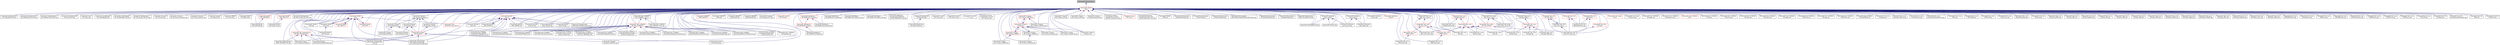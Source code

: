 digraph "libraries/AP_HAL/Scheduler.h"
{
 // INTERACTIVE_SVG=YES
  edge [fontname="Helvetica",fontsize="10",labelfontname="Helvetica",labelfontsize="10"];
  node [fontname="Helvetica",fontsize="10",shape=record];
  Node1 [label="libraries/AP_HAL/Scheduler.h",height=0.2,width=0.4,color="black", fillcolor="grey75", style="filled", fontcolor="black"];
  Node1 -> Node2 [dir="back",color="midnightblue",fontsize="10",style="solid",fontname="Helvetica"];
  Node2 [label="libraries/AP_HAL/AP\l_HAL.h",height=0.2,width=0.4,color="red", fillcolor="white", style="filled",URL="$AP__HAL_8h.html"];
  Node2 -> Node3 [dir="back",color="midnightblue",fontsize="10",style="solid",fontname="Helvetica"];
  Node3 [label="libraries/AC_AttitudeControl\l/AC_AttitudeControl.cpp",height=0.2,width=0.4,color="black", fillcolor="white", style="filled",URL="$AC__AttitudeControl_8cpp.html"];
  Node2 -> Node4 [dir="back",color="midnightblue",fontsize="10",style="solid",fontname="Helvetica"];
  Node4 [label="libraries/AC_AttitudeControl\l/AC_AttitudeControl_Heli.cpp",height=0.2,width=0.4,color="black", fillcolor="white", style="filled",URL="$AC__AttitudeControl__Heli_8cpp.html"];
  Node2 -> Node5 [dir="back",color="midnightblue",fontsize="10",style="solid",fontname="Helvetica"];
  Node5 [label="libraries/AC_AttitudeControl\l/AC_AttitudeControl_Multi.cpp",height=0.2,width=0.4,color="black", fillcolor="white", style="filled",URL="$AC__AttitudeControl__Multi_8cpp.html"];
  Node2 -> Node6 [dir="back",color="midnightblue",fontsize="10",style="solid",fontname="Helvetica"];
  Node6 [label="libraries/AC_AttitudeControl\l/AC_PosControl.cpp",height=0.2,width=0.4,color="black", fillcolor="white", style="filled",URL="$AC__PosControl_8cpp.html"];
  Node2 -> Node7 [dir="back",color="midnightblue",fontsize="10",style="solid",fontname="Helvetica"];
  Node7 [label="libraries/AC_Fence\l/AC_Fence.cpp",height=0.2,width=0.4,color="black", fillcolor="white", style="filled",URL="$AC__Fence_8cpp.html"];
  Node2 -> Node8 [dir="back",color="midnightblue",fontsize="10",style="solid",fontname="Helvetica"];
  Node8 [label="libraries/AC_InputManager\l/AC_InputManager.cpp",height=0.2,width=0.4,color="black", fillcolor="white", style="filled",URL="$AC__InputManager_8cpp.html"];
  Node2 -> Node9 [dir="back",color="midnightblue",fontsize="10",style="solid",fontname="Helvetica"];
  Node9 [label="libraries/AC_InputManager\l/AC_InputManager_Heli.cpp",height=0.2,width=0.4,color="black", fillcolor="white", style="filled",URL="$AC__InputManager__Heli_8cpp.html"];
  Node2 -> Node10 [dir="back",color="midnightblue",fontsize="10",style="solid",fontname="Helvetica"];
  Node10 [label="libraries/AC_PID/examples\l/AC_PID_test/AC_PID_test.cpp",height=0.2,width=0.4,color="black", fillcolor="white", style="filled",URL="$AC__PID__test_8cpp.html"];
  Node2 -> Node11 [dir="back",color="midnightblue",fontsize="10",style="solid",fontname="Helvetica"];
  Node11 [label="libraries/AC_PrecLand\l/AC_PrecLand.cpp",height=0.2,width=0.4,color="black", fillcolor="white", style="filled",URL="$AC__PrecLand_8cpp.html"];
  Node2 -> Node12 [dir="back",color="midnightblue",fontsize="10",style="solid",fontname="Helvetica"];
  Node12 [label="libraries/AC_PrecLand\l/AC_PrecLand_Companion.cpp",height=0.2,width=0.4,color="black", fillcolor="white", style="filled",URL="$AC__PrecLand__Companion_8cpp.html"];
  Node2 -> Node13 [dir="back",color="midnightblue",fontsize="10",style="solid",fontname="Helvetica"];
  Node13 [label="libraries/AC_PrecLand\l/AC_PrecLand_IRLock.cpp",height=0.2,width=0.4,color="black", fillcolor="white", style="filled",URL="$AC__PrecLand__IRLock_8cpp.html"];
  Node2 -> Node14 [dir="back",color="midnightblue",fontsize="10",style="solid",fontname="Helvetica"];
  Node14 [label="libraries/AC_Sprayer\l/AC_Sprayer.cpp",height=0.2,width=0.4,color="black", fillcolor="white", style="filled",URL="$AC__Sprayer_8cpp.html"];
  Node2 -> Node15 [dir="back",color="midnightblue",fontsize="10",style="solid",fontname="Helvetica"];
  Node15 [label="libraries/AC_WPNav\l/AC_Circle.cpp",height=0.2,width=0.4,color="black", fillcolor="white", style="filled",URL="$AC__Circle_8cpp.html"];
  Node2 -> Node16 [dir="back",color="midnightblue",fontsize="10",style="solid",fontname="Helvetica"];
  Node16 [label="libraries/AC_WPNav\l/AC_WPNav.cpp",height=0.2,width=0.4,color="black", fillcolor="white", style="filled",URL="$AC__WPNav_8cpp.html"];
  Node2 -> Node17 [dir="back",color="midnightblue",fontsize="10",style="solid",fontname="Helvetica"];
  Node17 [label="libraries/AP_ADC/AP\l_ADC_ADS7844.h",height=0.2,width=0.4,color="red", fillcolor="white", style="filled",URL="$AP__ADC__ADS7844_8h.html"];
  Node17 -> Node18 [dir="back",color="midnightblue",fontsize="10",style="solid",fontname="Helvetica"];
  Node18 [label="libraries/AP_ADC/AP\l_ADC_ADS7844.cpp",height=0.2,width=0.4,color="black", fillcolor="white", style="filled",URL="$AP__ADC__ADS7844_8cpp.html"];
  Node2 -> Node19 [dir="back",color="midnightblue",fontsize="10",style="solid",fontname="Helvetica"];
  Node19 [label="libraries/AP_ADC/AP\l_ADC_ADS1115.h",height=0.2,width=0.4,color="red", fillcolor="white", style="filled",URL="$AP__ADC__ADS1115_8h.html"];
  Node19 -> Node20 [dir="back",color="midnightblue",fontsize="10",style="solid",fontname="Helvetica"];
  Node20 [label="libraries/AP_ADC/AP\l_ADC_ADS1115.cpp",height=0.2,width=0.4,color="black", fillcolor="white", style="filled",URL="$AP__ADC__ADS1115_8cpp.html"];
  Node2 -> Node20 [dir="back",color="midnightblue",fontsize="10",style="solid",fontname="Helvetica"];
  Node2 -> Node18 [dir="back",color="midnightblue",fontsize="10",style="solid",fontname="Helvetica"];
  Node2 -> Node21 [dir="back",color="midnightblue",fontsize="10",style="solid",fontname="Helvetica"];
  Node21 [label="libraries/AP_ADC/examples\l/AP_ADC_test/AP_ADC_test.cpp",height=0.2,width=0.4,color="black", fillcolor="white", style="filled",URL="$AP__ADC__test_8cpp.html"];
  Node2 -> Node22 [dir="back",color="midnightblue",fontsize="10",style="solid",fontname="Helvetica"];
  Node22 [label="libraries/AP_ADC_AnalogSource\l/AP_ADC_AnalogSource.h",height=0.2,width=0.4,color="red", fillcolor="white", style="filled",URL="$AP__ADC__AnalogSource_8h.html"];
  Node22 -> Node23 [dir="back",color="midnightblue",fontsize="10",style="solid",fontname="Helvetica"];
  Node23 [label="libraries/AP_AHRS/examples\l/AHRS_Test/AHRS_Test.cpp",height=0.2,width=0.4,color="black", fillcolor="white", style="filled",URL="$AHRS__Test_8cpp.html"];
  Node22 -> Node24 [dir="back",color="midnightblue",fontsize="10",style="solid",fontname="Helvetica"];
  Node24 [label="libraries/AP_Airspeed\l/AP_Airspeed_analog.cpp",height=0.2,width=0.4,color="black", fillcolor="white", style="filled",URL="$AP__Airspeed__analog_8cpp.html"];
  Node22 -> Node25 [dir="back",color="midnightblue",fontsize="10",style="solid",fontname="Helvetica"];
  Node25 [label="libraries/AP_Airspeed\l/examples/Airspeed/Airspeed.cpp",height=0.2,width=0.4,color="black", fillcolor="white", style="filled",URL="$Airspeed_8cpp.html"];
  Node22 -> Node26 [dir="back",color="midnightblue",fontsize="10",style="solid",fontname="Helvetica"];
  Node26 [label="libraries/AP_GPS/examples\l/GPS_AUTO_test/GPS_AUTO\l_test.cpp",height=0.2,width=0.4,color="black", fillcolor="white", style="filled",URL="$GPS__AUTO__test_8cpp.html"];
  Node22 -> Node27 [dir="back",color="midnightblue",fontsize="10",style="solid",fontname="Helvetica"];
  Node27 [label="libraries/AP_GPS/examples\l/GPS_UBLOX_passthrough\l/GPS_UBLOX_passthrough.cpp",height=0.2,width=0.4,color="black", fillcolor="white", style="filled",URL="$GPS__UBLOX__passthrough_8cpp.html"];
  Node2 -> Node28 [dir="back",color="midnightblue",fontsize="10",style="solid",fontname="Helvetica"];
  Node28 [label="libraries/AP_AHRS/AP\l_AHRS_NavEKF.h",height=0.2,width=0.4,color="red", fillcolor="white", style="filled",URL="$AP__AHRS__NavEKF_8h.html"];
  Node2 -> Node29 [dir="back",color="midnightblue",fontsize="10",style="solid",fontname="Helvetica"];
  Node29 [label="libraries/AP_AHRS/AP\l_AHRS.cpp",height=0.2,width=0.4,color="black", fillcolor="white", style="filled",URL="$AP__AHRS_8cpp.html"];
  Node2 -> Node30 [dir="back",color="midnightblue",fontsize="10",style="solid",fontname="Helvetica"];
  Node30 [label="libraries/AP_AHRS/AP\l_AHRS_DCM.cpp",height=0.2,width=0.4,color="black", fillcolor="white", style="filled",URL="$AP__AHRS__DCM_8cpp.html"];
  Node2 -> Node31 [dir="back",color="midnightblue",fontsize="10",style="solid",fontname="Helvetica"];
  Node31 [label="libraries/AP_AHRS/AP\l_AHRS_NavEKF.cpp",height=0.2,width=0.4,color="black", fillcolor="white", style="filled",URL="$AP__AHRS__NavEKF_8cpp.html"];
  Node2 -> Node23 [dir="back",color="midnightblue",fontsize="10",style="solid",fontname="Helvetica"];
  Node2 -> Node32 [dir="back",color="midnightblue",fontsize="10",style="solid",fontname="Helvetica"];
  Node32 [label="libraries/AP_Airspeed\l/Airspeed_Calibration.cpp",height=0.2,width=0.4,color="black", fillcolor="white", style="filled",URL="$Airspeed__Calibration_8cpp.html"];
  Node2 -> Node33 [dir="back",color="midnightblue",fontsize="10",style="solid",fontname="Helvetica"];
  Node33 [label="libraries/AP_Airspeed\l/AP_Airspeed.h",height=0.2,width=0.4,color="red", fillcolor="white", style="filled",URL="$AP__Airspeed_8h.html"];
  Node33 -> Node32 [dir="back",color="midnightblue",fontsize="10",style="solid",fontname="Helvetica"];
  Node33 -> Node34 [dir="back",color="midnightblue",fontsize="10",style="solid",fontname="Helvetica"];
  Node34 [label="libraries/AP_Airspeed\l/AP_Airspeed.cpp",height=0.2,width=0.4,color="black", fillcolor="white", style="filled",URL="$AP__Airspeed_8cpp.html"];
  Node33 -> Node24 [dir="back",color="midnightblue",fontsize="10",style="solid",fontname="Helvetica"];
  Node33 -> Node25 [dir="back",color="midnightblue",fontsize="10",style="solid",fontname="Helvetica"];
  Node33 -> Node26 [dir="back",color="midnightblue",fontsize="10",style="solid",fontname="Helvetica"];
  Node33 -> Node27 [dir="back",color="midnightblue",fontsize="10",style="solid",fontname="Helvetica"];
  Node2 -> Node35 [dir="back",color="midnightblue",fontsize="10",style="solid",fontname="Helvetica"];
  Node35 [label="libraries/AP_Airspeed\l/AP_Airspeed_Backend.h",height=0.2,width=0.4,color="black", fillcolor="white", style="filled",URL="$AP__Airspeed__Backend_8h.html"];
  Node35 -> Node33 [dir="back",color="midnightblue",fontsize="10",style="solid",fontname="Helvetica"];
  Node35 -> Node36 [dir="back",color="midnightblue",fontsize="10",style="solid",fontname="Helvetica"];
  Node36 [label="libraries/AP_Airspeed\l/AP_Airspeed_analog.h",height=0.2,width=0.4,color="black", fillcolor="white", style="filled",URL="$AP__Airspeed__analog_8h.html"];
  Node36 -> Node33 [dir="back",color="midnightblue",fontsize="10",style="solid",fontname="Helvetica"];
  Node35 -> Node37 [dir="back",color="midnightblue",fontsize="10",style="solid",fontname="Helvetica"];
  Node37 [label="libraries/AP_Airspeed\l/AP_Airspeed_PX4.h",height=0.2,width=0.4,color="black", fillcolor="white", style="filled",URL="$AP__Airspeed__PX4_8h.html"];
  Node37 -> Node33 [dir="back",color="midnightblue",fontsize="10",style="solid",fontname="Helvetica"];
  Node37 -> Node38 [dir="back",color="midnightblue",fontsize="10",style="solid",fontname="Helvetica"];
  Node38 [label="libraries/AP_Airspeed\l/AP_Airspeed_PX4.cpp",height=0.2,width=0.4,color="black", fillcolor="white", style="filled",URL="$AP__Airspeed__PX4_8cpp.html"];
  Node35 -> Node39 [dir="back",color="midnightblue",fontsize="10",style="solid",fontname="Helvetica"];
  Node39 [label="libraries/AP_Airspeed\l/AP_Airspeed_I2C.h",height=0.2,width=0.4,color="black", fillcolor="white", style="filled",URL="$AP__Airspeed__I2C_8h.html"];
  Node39 -> Node33 [dir="back",color="midnightblue",fontsize="10",style="solid",fontname="Helvetica"];
  Node39 -> Node40 [dir="back",color="midnightblue",fontsize="10",style="solid",fontname="Helvetica"];
  Node40 [label="libraries/AP_Airspeed\l/AP_Airspeed_I2C.cpp",height=0.2,width=0.4,color="black", fillcolor="white", style="filled",URL="$AP__Airspeed__I2C_8cpp.html"];
  Node2 -> Node36 [dir="back",color="midnightblue",fontsize="10",style="solid",fontname="Helvetica"];
  Node2 -> Node37 [dir="back",color="midnightblue",fontsize="10",style="solid",fontname="Helvetica"];
  Node2 -> Node39 [dir="back",color="midnightblue",fontsize="10",style="solid",fontname="Helvetica"];
  Node2 -> Node34 [dir="back",color="midnightblue",fontsize="10",style="solid",fontname="Helvetica"];
  Node2 -> Node24 [dir="back",color="midnightblue",fontsize="10",style="solid",fontname="Helvetica"];
  Node2 -> Node40 [dir="back",color="midnightblue",fontsize="10",style="solid",fontname="Helvetica"];
  Node2 -> Node41 [dir="back",color="midnightblue",fontsize="10",style="solid",fontname="Helvetica"];
  Node41 [label="libraries/AP_Airspeed\l/AP_Airspeed_I2C_PX4.h",height=0.2,width=0.4,color="black", fillcolor="white", style="filled",URL="$AP__Airspeed__I2C__PX4_8h.html"];
  Node2 -> Node38 [dir="back",color="midnightblue",fontsize="10",style="solid",fontname="Helvetica"];
  Node2 -> Node25 [dir="back",color="midnightblue",fontsize="10",style="solid",fontname="Helvetica"];
  Node2 -> Node42 [dir="back",color="midnightblue",fontsize="10",style="solid",fontname="Helvetica"];
  Node42 [label="libraries/AP_Arming\l/AP_Arming.h",height=0.2,width=0.4,color="red", fillcolor="white", style="filled",URL="$AP__Arming_8h.html"];
  Node2 -> Node43 [dir="back",color="midnightblue",fontsize="10",style="solid",fontname="Helvetica"];
  Node43 [label="libraries/AP_Baro/AP\l_Baro.h",height=0.2,width=0.4,color="red", fillcolor="white", style="filled",URL="$AP__Baro_8h.html"];
  Node43 -> Node44 [dir="back",color="midnightblue",fontsize="10",style="solid",fontname="Helvetica"];
  Node44 [label="libraries/AP_Baro/AP\l_Baro.cpp",height=0.2,width=0.4,color="black", fillcolor="white", style="filled",URL="$AP__Baro_8cpp.html"];
  Node43 -> Node45 [dir="back",color="midnightblue",fontsize="10",style="solid",fontname="Helvetica"];
  Node45 [label="libraries/AP_Baro/AP\l_Baro_MS5611.h",height=0.2,width=0.4,color="black", fillcolor="white", style="filled",URL="$AP__Baro__MS5611_8h.html"];
  Node45 -> Node43 [dir="back",color="midnightblue",fontsize="10",style="solid",fontname="Helvetica"];
  Node43 -> Node46 [dir="back",color="midnightblue",fontsize="10",style="solid",fontname="Helvetica"];
  Node46 [label="libraries/AP_Baro/AP\l_Baro_BMP085.cpp",height=0.2,width=0.4,color="black", fillcolor="white", style="filled",URL="$AP__Baro__BMP085_8cpp.html"];
  Node43 -> Node47 [dir="back",color="midnightblue",fontsize="10",style="solid",fontname="Helvetica"];
  Node47 [label="libraries/AP_Baro/AP\l_Baro_HIL.cpp",height=0.2,width=0.4,color="black", fillcolor="white", style="filled",URL="$AP__Baro__HIL_8cpp.html"];
  Node43 -> Node48 [dir="back",color="midnightblue",fontsize="10",style="solid",fontname="Helvetica"];
  Node48 [label="libraries/AP_Baro/AP\l_Baro_MS5611.cpp",height=0.2,width=0.4,color="black", fillcolor="white", style="filled",URL="$AP__Baro__MS5611_8cpp.html"];
  Node43 -> Node49 [dir="back",color="midnightblue",fontsize="10",style="solid",fontname="Helvetica"];
  Node49 [label="libraries/AP_Baro/AP\l_Baro_PX4.cpp",height=0.2,width=0.4,color="black", fillcolor="white", style="filled",URL="$AP__Baro__PX4_8cpp.html"];
  Node43 -> Node50 [dir="back",color="midnightblue",fontsize="10",style="solid",fontname="Helvetica"];
  Node50 [label="libraries/AP_Baro/examples\l/BARO_generic/BARO_generic.cpp",height=0.2,width=0.4,color="black", fillcolor="white", style="filled",URL="$BARO__generic_8cpp.html"];
  Node43 -> Node51 [dir="back",color="midnightblue",fontsize="10",style="solid",fontname="Helvetica"];
  Node51 [label="libraries/AP_Frsky\l_Telem/AP_Frsky_Telem.h",height=0.2,width=0.4,color="red", fillcolor="white", style="filled",URL="$AP__Frsky__Telem_8h.html"];
  Node43 -> Node26 [dir="back",color="midnightblue",fontsize="10",style="solid",fontname="Helvetica"];
  Node43 -> Node27 [dir="back",color="midnightblue",fontsize="10",style="solid",fontname="Helvetica"];
  Node43 -> Node52 [dir="back",color="midnightblue",fontsize="10",style="solid",fontname="Helvetica"];
  Node52 [label="libraries/AP_HAL_FLYMAPLE\l/examples/AP_Baro_BMP085\l_test/AP_Baro_BMP085_test.cpp",height=0.2,width=0.4,color="black", fillcolor="white", style="filled",URL="$AP__Baro__BMP085__test_8cpp.html"];
  Node2 -> Node45 [dir="back",color="midnightblue",fontsize="10",style="solid",fontname="Helvetica"];
  Node2 -> Node44 [dir="back",color="midnightblue",fontsize="10",style="solid",fontname="Helvetica"];
  Node2 -> Node46 [dir="back",color="midnightblue",fontsize="10",style="solid",fontname="Helvetica"];
  Node2 -> Node47 [dir="back",color="midnightblue",fontsize="10",style="solid",fontname="Helvetica"];
  Node2 -> Node48 [dir="back",color="midnightblue",fontsize="10",style="solid",fontname="Helvetica"];
  Node2 -> Node49 [dir="back",color="midnightblue",fontsize="10",style="solid",fontname="Helvetica"];
  Node2 -> Node50 [dir="back",color="midnightblue",fontsize="10",style="solid",fontname="Helvetica"];
  Node2 -> Node53 [dir="back",color="midnightblue",fontsize="10",style="solid",fontname="Helvetica"];
  Node53 [label="libraries/AP_BattMonitor\l/AP_BattMonitor_Backend.h",height=0.2,width=0.4,color="red", fillcolor="white", style="filled",URL="$AP__BattMonitor__Backend_8h.html"];
  Node53 -> Node54 [dir="back",color="midnightblue",fontsize="10",style="solid",fontname="Helvetica"];
  Node54 [label="libraries/AP_BattMonitor\l/AP_BattMonitor_Bebop.h",height=0.2,width=0.4,color="red", fillcolor="white", style="filled",URL="$AP__BattMonitor__Bebop_8h.html"];
  Node54 -> Node55 [dir="back",color="midnightblue",fontsize="10",style="solid",fontname="Helvetica"];
  Node55 [label="libraries/AP_BattMonitor\l/AP_BattMonitor_Bebop.cpp",height=0.2,width=0.4,color="black", fillcolor="white", style="filled",URL="$AP__BattMonitor__Bebop_8cpp.html"];
  Node53 -> Node56 [dir="back",color="midnightblue",fontsize="10",style="solid",fontname="Helvetica"];
  Node56 [label="libraries/AP_BattMonitor\l/AP_BattMonitor_Backend.cpp",height=0.2,width=0.4,color="black", fillcolor="white", style="filled",URL="$AP__BattMonitor__Backend_8cpp.html"];
  Node2 -> Node54 [dir="back",color="midnightblue",fontsize="10",style="solid",fontname="Helvetica"];
  Node2 -> Node57 [dir="back",color="midnightblue",fontsize="10",style="solid",fontname="Helvetica"];
  Node57 [label="libraries/AP_BattMonitor\l/AP_BattMonitor_Analog.cpp",height=0.2,width=0.4,color="black", fillcolor="white", style="filled",URL="$AP__BattMonitor__Analog_8cpp.html"];
  Node2 -> Node56 [dir="back",color="midnightblue",fontsize="10",style="solid",fontname="Helvetica"];
  Node2 -> Node55 [dir="back",color="midnightblue",fontsize="10",style="solid",fontname="Helvetica"];
  Node2 -> Node58 [dir="back",color="midnightblue",fontsize="10",style="solid",fontname="Helvetica"];
  Node58 [label="libraries/AP_BattMonitor\l/AP_BattMonitor_SMBus_I2C.cpp",height=0.2,width=0.4,color="black", fillcolor="white", style="filled",URL="$AP__BattMonitor__SMBus__I2C_8cpp.html"];
  Node2 -> Node59 [dir="back",color="midnightblue",fontsize="10",style="solid",fontname="Helvetica"];
  Node59 [label="libraries/AP_BattMonitor\l/AP_BattMonitor_SMBus_PX4.cpp",height=0.2,width=0.4,color="black", fillcolor="white", style="filled",URL="$AP__BattMonitor__SMBus__PX4_8cpp.html"];
  Node2 -> Node60 [dir="back",color="midnightblue",fontsize="10",style="solid",fontname="Helvetica"];
  Node60 [label="libraries/AP_BattMonitor\l/examples/AP_BattMonitor\l_test/AP_BattMonitor_test.cpp",height=0.2,width=0.4,color="black", fillcolor="white", style="filled",URL="$AP__BattMonitor__test_8cpp.html"];
  Node2 -> Node61 [dir="back",color="midnightblue",fontsize="10",style="solid",fontname="Helvetica"];
  Node61 [label="libraries/AP_BoardConfig\l/AP_BoardConfig.cpp",height=0.2,width=0.4,color="black", fillcolor="white", style="filled",URL="$AP__BoardConfig_8cpp.html"];
  Node2 -> Node62 [dir="back",color="midnightblue",fontsize="10",style="solid",fontname="Helvetica"];
  Node62 [label="libraries/AP_BoardConfig\l/AP_BoardConfig.h",height=0.2,width=0.4,color="black", fillcolor="white", style="filled",URL="$AP__BoardConfig_8h.html"];
  Node62 -> Node61 [dir="back",color="midnightblue",fontsize="10",style="solid",fontname="Helvetica"];
  Node2 -> Node63 [dir="back",color="midnightblue",fontsize="10",style="solid",fontname="Helvetica"];
  Node63 [label="libraries/AP_Camera\l/AP_Camera.cpp",height=0.2,width=0.4,color="black", fillcolor="white", style="filled",URL="$AP__Camera_8cpp.html"];
  Node2 -> Node64 [dir="back",color="midnightblue",fontsize="10",style="solid",fontname="Helvetica"];
  Node64 [label="libraries/AP_Common\l/AP_Common.cpp",height=0.2,width=0.4,color="black", fillcolor="white", style="filled",URL="$AP__Common_8cpp.html"];
  Node2 -> Node65 [dir="back",color="midnightblue",fontsize="10",style="solid",fontname="Helvetica"];
  Node65 [label="libraries/AP_Common\l/c++.cpp",height=0.2,width=0.4,color="black", fillcolor="white", style="filled",URL="$c_09_09_8cpp.html"];
  Node2 -> Node66 [dir="back",color="midnightblue",fontsize="10",style="solid",fontname="Helvetica"];
  Node66 [label="libraries/AP_Common\l/examples/AP_Common\l/AP_Common.cpp",height=0.2,width=0.4,color="black", fillcolor="white", style="filled",URL="$examples_2AP__Common_2AP__Common_8cpp.html"];
  Node2 -> Node67 [dir="back",color="midnightblue",fontsize="10",style="solid",fontname="Helvetica"];
  Node67 [label="libraries/AP_Compass\l/AP_Compass_HMC5843.h",height=0.2,width=0.4,color="red", fillcolor="white", style="filled",URL="$AP__Compass__HMC5843_8h.html"];
  Node67 -> Node68 [dir="back",color="midnightblue",fontsize="10",style="solid",fontname="Helvetica"];
  Node68 [label="libraries/AP_Compass\l/Compass.h",height=0.2,width=0.4,color="red", fillcolor="white", style="filled",URL="$Compass_8h.html"];
  Node68 -> Node67 [dir="back",color="midnightblue",fontsize="10",style="solid",fontname="Helvetica"];
  Node68 -> Node69 [dir="back",color="midnightblue",fontsize="10",style="solid",fontname="Helvetica"];
  Node69 [label="libraries/AP_Compass\l/AP_Compass_AK8963.h",height=0.2,width=0.4,color="red", fillcolor="white", style="filled",URL="$AP__Compass__AK8963_8h.html"];
  Node69 -> Node68 [dir="back",color="midnightblue",fontsize="10",style="solid",fontname="Helvetica"];
  Node69 -> Node70 [dir="back",color="midnightblue",fontsize="10",style="solid",fontname="Helvetica"];
  Node70 [label="libraries/AP_Compass\l/AP_Compass_AK8963.cpp",height=0.2,width=0.4,color="black", fillcolor="white", style="filled",URL="$AP__Compass__AK8963_8cpp.html"];
  Node68 -> Node71 [dir="back",color="midnightblue",fontsize="10",style="solid",fontname="Helvetica"];
  Node71 [label="libraries/AP_Compass\l/AP_Compass_LSM303D.h",height=0.2,width=0.4,color="black", fillcolor="white", style="filled",URL="$AP__Compass__LSM303D_8h.html"];
  Node71 -> Node68 [dir="back",color="midnightblue",fontsize="10",style="solid",fontname="Helvetica"];
  Node71 -> Node72 [dir="back",color="midnightblue",fontsize="10",style="solid",fontname="Helvetica"];
  Node72 [label="libraries/AP_Compass\l/AP_Compass_LSM303D.cpp",height=0.2,width=0.4,color="black", fillcolor="white", style="filled",URL="$AP__Compass__LSM303D_8cpp.html"];
  Node68 -> Node73 [dir="back",color="midnightblue",fontsize="10",style="solid",fontname="Helvetica"];
  Node73 [label="libraries/AP_Compass\l/AP_Compass_Backend.cpp",height=0.2,width=0.4,color="black", fillcolor="white", style="filled",URL="$AP__Compass__Backend_8cpp.html"];
  Node68 -> Node74 [dir="back",color="midnightblue",fontsize="10",style="solid",fontname="Helvetica"];
  Node74 [label="libraries/AP_Compass\l/AP_Compass_Calibration.cpp",height=0.2,width=0.4,color="black", fillcolor="white", style="filled",URL="$AP__Compass__Calibration_8cpp.html"];
  Node68 -> Node75 [dir="back",color="midnightblue",fontsize="10",style="solid",fontname="Helvetica"];
  Node75 [label="libraries/AP_Compass\l/Compass.cpp",height=0.2,width=0.4,color="black", fillcolor="white", style="filled",URL="$Compass_8cpp.html"];
  Node67 -> Node76 [dir="back",color="midnightblue",fontsize="10",style="solid",fontname="Helvetica"];
  Node76 [label="libraries/AP_Compass\l/AP_Compass_HMC5843.cpp",height=0.2,width=0.4,color="black", fillcolor="white", style="filled",URL="$AP__Compass__HMC5843_8cpp.html"];
  Node2 -> Node68 [dir="back",color="midnightblue",fontsize="10",style="solid",fontname="Helvetica"];
  Node2 -> Node69 [dir="back",color="midnightblue",fontsize="10",style="solid",fontname="Helvetica"];
  Node2 -> Node71 [dir="back",color="midnightblue",fontsize="10",style="solid",fontname="Helvetica"];
  Node2 -> Node70 [dir="back",color="midnightblue",fontsize="10",style="solid",fontname="Helvetica"];
  Node2 -> Node73 [dir="back",color="midnightblue",fontsize="10",style="solid",fontname="Helvetica"];
  Node2 -> Node74 [dir="back",color="midnightblue",fontsize="10",style="solid",fontname="Helvetica"];
  Node2 -> Node77 [dir="back",color="midnightblue",fontsize="10",style="solid",fontname="Helvetica"];
  Node77 [label="libraries/AP_Compass\l/AP_Compass_HIL.cpp",height=0.2,width=0.4,color="black", fillcolor="white", style="filled",URL="$AP__Compass__HIL_8cpp.html"];
  Node2 -> Node76 [dir="back",color="midnightblue",fontsize="10",style="solid",fontname="Helvetica"];
  Node2 -> Node72 [dir="back",color="midnightblue",fontsize="10",style="solid",fontname="Helvetica"];
  Node2 -> Node78 [dir="back",color="midnightblue",fontsize="10",style="solid",fontname="Helvetica"];
  Node78 [label="libraries/AP_Compass\l/AP_Compass_PX4.cpp",height=0.2,width=0.4,color="black", fillcolor="white", style="filled",URL="$AP__Compass__PX4_8cpp.html"];
  Node2 -> Node75 [dir="back",color="midnightblue",fontsize="10",style="solid",fontname="Helvetica"];
  Node2 -> Node79 [dir="back",color="midnightblue",fontsize="10",style="solid",fontname="Helvetica"];
  Node79 [label="libraries/AP_Compass\l/CompassCalibrator.cpp",height=0.2,width=0.4,color="black", fillcolor="white", style="filled",URL="$CompassCalibrator_8cpp.html"];
  Node2 -> Node80 [dir="back",color="midnightblue",fontsize="10",style="solid",fontname="Helvetica"];
  Node80 [label="libraries/AP_Compass\l/examples/AP_Compass\l_test/AP_Compass_test.cpp",height=0.2,width=0.4,color="black", fillcolor="white", style="filled",URL="$AP__Compass__test_8cpp.html"];
  Node2 -> Node81 [dir="back",color="midnightblue",fontsize="10",style="solid",fontname="Helvetica"];
  Node81 [label="libraries/AP_Curve\l/AP_Curve.h",height=0.2,width=0.4,color="red", fillcolor="white", style="filled",URL="$AP__Curve_8h.html",tooltip="used to transforms a pwm value to account for the non-linear pwm->thrust values of normal ESC+motors ..."];
  Node2 -> Node82 [dir="back",color="midnightblue",fontsize="10",style="solid",fontname="Helvetica"];
  Node82 [label="libraries/AP_Declination\l/examples/AP_Declination\l_test/AP_Declination_test.cpp",height=0.2,width=0.4,color="black", fillcolor="white", style="filled",URL="$AP__Declination__test_8cpp.html"];
  Node2 -> Node83 [dir="back",color="midnightblue",fontsize="10",style="solid",fontname="Helvetica"];
  Node83 [label="libraries/AP_EPM/AP\l_EPM.cpp",height=0.2,width=0.4,color="black", fillcolor="white", style="filled",URL="$AP__EPM_8cpp.html"];
  Node2 -> Node51 [dir="back",color="midnightblue",fontsize="10",style="solid",fontname="Helvetica"];
  Node2 -> Node84 [dir="back",color="midnightblue",fontsize="10",style="solid",fontname="Helvetica"];
  Node84 [label="libraries/AP_GPS/AP\l_GPS.cpp",height=0.2,width=0.4,color="black", fillcolor="white", style="filled",URL="$AP__GPS_8cpp.html"];
  Node2 -> Node85 [dir="back",color="midnightblue",fontsize="10",style="solid",fontname="Helvetica"];
  Node85 [label="libraries/AP_GPS/AP\l_GPS.h",height=0.2,width=0.4,color="red", fillcolor="white", style="filled",URL="$AP__GPS_8h.html"];
  Node85 -> Node51 [dir="back",color="midnightblue",fontsize="10",style="solid",fontname="Helvetica"];
  Node85 -> Node84 [dir="back",color="midnightblue",fontsize="10",style="solid",fontname="Helvetica"];
  Node85 -> Node86 [dir="back",color="midnightblue",fontsize="10",style="solid",fontname="Helvetica"];
  Node86 [label="libraries/AP_GPS/AP\l_GPS_UBLOX.h",height=0.2,width=0.4,color="red", fillcolor="white", style="filled",URL="$AP__GPS__UBLOX_8h.html"];
  Node86 -> Node85 [dir="back",color="midnightblue",fontsize="10",style="solid",fontname="Helvetica"];
  Node85 -> Node87 [dir="back",color="midnightblue",fontsize="10",style="solid",fontname="Helvetica"];
  Node87 [label="libraries/AP_GPS/AP\l_GPS_SIRF.h",height=0.2,width=0.4,color="red", fillcolor="white", style="filled",URL="$AP__GPS__SIRF_8h.html"];
  Node87 -> Node85 [dir="back",color="midnightblue",fontsize="10",style="solid",fontname="Helvetica"];
  Node85 -> Node88 [dir="back",color="midnightblue",fontsize="10",style="solid",fontname="Helvetica"];
  Node88 [label="libraries/AP_GPS/AP\l_GPS_PX4.h",height=0.2,width=0.4,color="black", fillcolor="white", style="filled",URL="$AP__GPS__PX4_8h.html"];
  Node88 -> Node85 [dir="back",color="midnightblue",fontsize="10",style="solid",fontname="Helvetica"];
  Node88 -> Node89 [dir="back",color="midnightblue",fontsize="10",style="solid",fontname="Helvetica"];
  Node89 [label="libraries/AP_GPS/AP\l_GPS_PX4.cpp",height=0.2,width=0.4,color="black", fillcolor="white", style="filled",URL="$AP__GPS__PX4_8cpp.html"];
  Node85 -> Node26 [dir="back",color="midnightblue",fontsize="10",style="solid",fontname="Helvetica"];
  Node85 -> Node27 [dir="back",color="midnightblue",fontsize="10",style="solid",fontname="Helvetica"];
  Node2 -> Node86 [dir="back",color="midnightblue",fontsize="10",style="solid",fontname="Helvetica"];
  Node2 -> Node87 [dir="back",color="midnightblue",fontsize="10",style="solid",fontname="Helvetica"];
  Node2 -> Node88 [dir="back",color="midnightblue",fontsize="10",style="solid",fontname="Helvetica"];
  Node2 -> Node89 [dir="back",color="midnightblue",fontsize="10",style="solid",fontname="Helvetica"];
  Node2 -> Node26 [dir="back",color="midnightblue",fontsize="10",style="solid",fontname="Helvetica"];
  Node2 -> Node27 [dir="back",color="midnightblue",fontsize="10",style="solid",fontname="Helvetica"];
  Node2 -> Node90 [dir="back",color="midnightblue",fontsize="10",style="solid",fontname="Helvetica"];
  Node90 [label="libraries/AP_HAL/examples\l/AnalogIn/AnalogIn.cpp",height=0.2,width=0.4,color="black", fillcolor="white", style="filled",URL="$examples_2AnalogIn_2AnalogIn_8cpp.html"];
  Node2 -> Node91 [dir="back",color="midnightblue",fontsize="10",style="solid",fontname="Helvetica"];
  Node91 [label="libraries/AP_HAL/examples\l/Printf/Printf.cpp",height=0.2,width=0.4,color="black", fillcolor="white", style="filled",URL="$Printf_8cpp.html"];
  Node2 -> Node92 [dir="back",color="midnightblue",fontsize="10",style="solid",fontname="Helvetica"];
  Node92 [label="libraries/AP_HAL/examples\l/RCInput/RCInput.cpp",height=0.2,width=0.4,color="black", fillcolor="white", style="filled",URL="$examples_2RCInput_2RCInput_8cpp.html"];
  Node2 -> Node93 [dir="back",color="midnightblue",fontsize="10",style="solid",fontname="Helvetica"];
  Node93 [label="libraries/AP_HAL/examples\l/RCInputToRCOutput/RCInputToRCOutput.cpp",height=0.2,width=0.4,color="black", fillcolor="white", style="filled",URL="$RCInputToRCOutput_8cpp.html"];
  Node2 -> Node94 [dir="back",color="midnightblue",fontsize="10",style="solid",fontname="Helvetica"];
  Node94 [label="libraries/AP_HAL/examples\l/RCOutput/RCOutput.cpp",height=0.2,width=0.4,color="black", fillcolor="white", style="filled",URL="$examples_2RCOutput_2RCOutput_8cpp.html"];
  Node2 -> Node95 [dir="back",color="midnightblue",fontsize="10",style="solid",fontname="Helvetica"];
  Node95 [label="libraries/AP_HAL/examples\l/Storage/Storage.cpp",height=0.2,width=0.4,color="black", fillcolor="white", style="filled",URL="$examples_2Storage_2Storage_8cpp.html"];
  Node2 -> Node96 [dir="back",color="midnightblue",fontsize="10",style="solid",fontname="Helvetica"];
  Node96 [label="libraries/AP_HAL/examples\l/UART_test/UART_test.cpp",height=0.2,width=0.4,color="black", fillcolor="white", style="filled",URL="$UART__test_8cpp.html"];
  Node2 -> Node97 [dir="back",color="midnightblue",fontsize="10",style="solid",fontname="Helvetica"];
  Node97 [label="libraries/AP_HAL/UARTDriver.cpp",height=0.2,width=0.4,color="black", fillcolor="white", style="filled",URL="$UARTDriver_8cpp.html"];
  Node2 -> Node98 [dir="back",color="midnightblue",fontsize="10",style="solid",fontname="Helvetica"];
  Node98 [label="libraries/AP_HAL/utility\l/print_vprintf.h",height=0.2,width=0.4,color="black", fillcolor="white", style="filled",URL="$print__vprintf_8h.html"];
  Node98 -> Node97 [dir="back",color="midnightblue",fontsize="10",style="solid",fontname="Helvetica"];
  Node98 -> Node99 [dir="back",color="midnightblue",fontsize="10",style="solid",fontname="Helvetica"];
  Node99 [label="libraries/AP_HAL/Util.cpp",height=0.2,width=0.4,color="black", fillcolor="white", style="filled",URL="$Util_8cpp.html"];
  Node98 -> Node100 [dir="back",color="midnightblue",fontsize="10",style="solid",fontname="Helvetica"];
  Node100 [label="libraries/AP_HAL/utility\l/print_vprintf.cpp",height=0.2,width=0.4,color="black", fillcolor="white", style="filled",URL="$print__vprintf_8cpp.html"];
  Node2 -> Node99 [dir="back",color="midnightblue",fontsize="10",style="solid",fontname="Helvetica"];
  Node2 -> Node101 [dir="back",color="midnightblue",fontsize="10",style="solid",fontname="Helvetica"];
  Node101 [label="libraries/AP_HAL/utility\l/ftoa_engine.h",height=0.2,width=0.4,color="black", fillcolor="white", style="filled",URL="$ftoa__engine_8h.html"];
  Node101 -> Node102 [dir="back",color="midnightblue",fontsize="10",style="solid",fontname="Helvetica"];
  Node102 [label="libraries/AP_HAL/utility\l/ftoa_engine.cpp",height=0.2,width=0.4,color="black", fillcolor="white", style="filled",URL="$ftoa__engine_8cpp.html"];
  Node101 -> Node100 [dir="back",color="midnightblue",fontsize="10",style="solid",fontname="Helvetica"];
  Node2 -> Node102 [dir="back",color="midnightblue",fontsize="10",style="solid",fontname="Helvetica"];
  Node2 -> Node100 [dir="back",color="midnightblue",fontsize="10",style="solid",fontname="Helvetica"];
  Node2 -> Node103 [dir="back",color="midnightblue",fontsize="10",style="solid",fontname="Helvetica"];
  Node103 [label="libraries/AP_HAL/utility\l/Socket.cpp",height=0.2,width=0.4,color="black", fillcolor="white", style="filled",URL="$Socket_8cpp.html"];
  Node2 -> Node104 [dir="back",color="midnightblue",fontsize="10",style="solid",fontname="Helvetica"];
  Node104 [label="libraries/AP_HAL/utility\l/Socket.h",height=0.2,width=0.4,color="red", fillcolor="white", style="filled",URL="$Socket_8h.html"];
  Node2 -> Node105 [dir="back",color="midnightblue",fontsize="10",style="solid",fontname="Helvetica"];
  Node105 [label="libraries/AP_HAL_Empty\l/AP_HAL_Empty.h",height=0.2,width=0.4,color="red", fillcolor="white", style="filled",URL="$AP__HAL__Empty_8h.html"];
  Node105 -> Node106 [dir="back",color="midnightblue",fontsize="10",style="solid",fontname="Helvetica"];
  Node106 [label="libraries/AP_HAL_Linux\l/HAL_Linux_Class.cpp",height=0.2,width=0.4,color="black", fillcolor="white", style="filled",URL="$HAL__Linux__Class_8cpp.html"];
  Node105 -> Node107 [dir="back",color="midnightblue",fontsize="10",style="solid",fontname="Helvetica"];
  Node107 [label="libraries/AP_HAL_PX4\l/HAL_PX4_Class.cpp",height=0.2,width=0.4,color="black", fillcolor="white", style="filled",URL="$HAL__PX4__Class_8cpp.html"];
  Node2 -> Node108 [dir="back",color="midnightblue",fontsize="10",style="solid",fontname="Helvetica"];
  Node108 [label="libraries/AP_HAL_Empty\l/HAL_Empty_Class.h",height=0.2,width=0.4,color="black", fillcolor="white", style="filled",URL="$HAL__Empty__Class_8h.html"];
  Node108 -> Node105 [dir="back",color="midnightblue",fontsize="10",style="solid",fontname="Helvetica"];
  Node108 -> Node109 [dir="back",color="midnightblue",fontsize="10",style="solid",fontname="Helvetica"];
  Node109 [label="libraries/AP_HAL_Empty\l/HAL_Empty_Class.cpp",height=0.2,width=0.4,color="black", fillcolor="white", style="filled",URL="$HAL__Empty__Class_8cpp.html"];
  Node2 -> Node110 [dir="back",color="midnightblue",fontsize="10",style="solid",fontname="Helvetica"];
  Node110 [label="libraries/AP_HAL_Empty\l/Util.h",height=0.2,width=0.4,color="red", fillcolor="white", style="filled",URL="$Empty_2Util_8h.html"];
  Node2 -> Node109 [dir="back",color="midnightblue",fontsize="10",style="solid",fontname="Helvetica"];
  Node2 -> Node111 [dir="back",color="midnightblue",fontsize="10",style="solid",fontname="Helvetica"];
  Node111 [label="libraries/AP_HAL_Empty\l/I2CDriver.cpp",height=0.2,width=0.4,color="black", fillcolor="white", style="filled",URL="$AP__HAL__Empty_2I2CDriver_8cpp.html"];
  Node2 -> Node112 [dir="back",color="midnightblue",fontsize="10",style="solid",fontname="Helvetica"];
  Node112 [label="libraries/AP_HAL_FLYMAPLE\l/AnalogIn.cpp",height=0.2,width=0.4,color="black", fillcolor="white", style="filled",URL="$FLYMAPLE_2AnalogIn_8cpp.html"];
  Node2 -> Node113 [dir="back",color="midnightblue",fontsize="10",style="solid",fontname="Helvetica"];
  Node113 [label="libraries/AP_HAL_FLYMAPLE\l/AP_HAL_FLYMAPLE.h",height=0.2,width=0.4,color="red", fillcolor="white", style="filled",URL="$AP__HAL__FLYMAPLE_8h.html"];
  Node113 -> Node114 [dir="back",color="midnightblue",fontsize="10",style="solid",fontname="Helvetica"];
  Node114 [label="libraries/AP_HAL_FLYMAPLE\l/examples/AnalogIn/AnalogIn.cpp",height=0.2,width=0.4,color="black", fillcolor="white", style="filled",URL="$FLYMAPLE_2examples_2AnalogIn_2AnalogIn_8cpp.html"];
  Node113 -> Node52 [dir="back",color="midnightblue",fontsize="10",style="solid",fontname="Helvetica"];
  Node113 -> Node115 [dir="back",color="midnightblue",fontsize="10",style="solid",fontname="Helvetica"];
  Node115 [label="libraries/AP_HAL_FLYMAPLE\l/examples/Blink/Blink.cpp",height=0.2,width=0.4,color="black", fillcolor="white", style="filled",URL="$Blink_8cpp.html"];
  Node113 -> Node116 [dir="back",color="midnightblue",fontsize="10",style="solid",fontname="Helvetica"];
  Node116 [label="libraries/AP_HAL_FLYMAPLE\l/examples/Console/Console.cpp",height=0.2,width=0.4,color="black", fillcolor="white", style="filled",URL="$AP__HAL__FLYMAPLE_2examples_2Console_2Console_8cpp.html"];
  Node113 -> Node117 [dir="back",color="midnightblue",fontsize="10",style="solid",fontname="Helvetica"];
  Node117 [label="libraries/AP_HAL_FLYMAPLE\l/examples/empty_example\l/empty_example.cpp",height=0.2,width=0.4,color="black", fillcolor="white", style="filled",URL="$empty__example_8cpp.html"];
  Node113 -> Node118 [dir="back",color="midnightblue",fontsize="10",style="solid",fontname="Helvetica"];
  Node118 [label="libraries/AP_HAL_FLYMAPLE\l/examples/I2CDriver_HMC5883L\l/I2CDriver_HMC5883L.cpp",height=0.2,width=0.4,color="black", fillcolor="white", style="filled",URL="$I2CDriver__HMC5883L_8cpp.html"];
  Node113 -> Node119 [dir="back",color="midnightblue",fontsize="10",style="solid",fontname="Helvetica"];
  Node119 [label="libraries/AP_HAL_FLYMAPLE\l/examples/RCInput/RCInput.cpp",height=0.2,width=0.4,color="black", fillcolor="white", style="filled",URL="$FLYMAPLE_2examples_2RCInput_2RCInput_8cpp.html"];
  Node113 -> Node120 [dir="back",color="midnightblue",fontsize="10",style="solid",fontname="Helvetica"];
  Node120 [label="libraries/AP_HAL_FLYMAPLE\l/examples/RCPassthroughTest\l/RCPassthroughTest.cpp",height=0.2,width=0.4,color="black", fillcolor="white", style="filled",URL="$RCPassthroughTest_8cpp.html"];
  Node113 -> Node121 [dir="back",color="midnightblue",fontsize="10",style="solid",fontname="Helvetica"];
  Node121 [label="libraries/AP_HAL_FLYMAPLE\l/examples/Scheduler/Scheduler.cpp",height=0.2,width=0.4,color="black", fillcolor="white", style="filled",URL="$AP__HAL__FLYMAPLE_2examples_2Scheduler_2Scheduler_8cpp.html"];
  Node113 -> Node122 [dir="back",color="midnightblue",fontsize="10",style="solid",fontname="Helvetica"];
  Node122 [label="libraries/AP_HAL_FLYMAPLE\l/examples/Semaphore/Semaphore.cpp",height=0.2,width=0.4,color="black", fillcolor="white", style="filled",URL="$Semaphore_8cpp.html"];
  Node113 -> Node123 [dir="back",color="midnightblue",fontsize="10",style="solid",fontname="Helvetica"];
  Node123 [label="libraries/AP_HAL_FLYMAPLE\l/examples/SPIDriver/SPIDriver.cpp",height=0.2,width=0.4,color="black", fillcolor="white", style="filled",URL="$AP__HAL__FLYMAPLE_2examples_2SPIDriver_2SPIDriver_8cpp.html"];
  Node113 -> Node124 [dir="back",color="midnightblue",fontsize="10",style="solid",fontname="Helvetica"];
  Node124 [label="libraries/AP_HAL_FLYMAPLE\l/examples/Storage/Storage.cpp",height=0.2,width=0.4,color="black", fillcolor="white", style="filled",URL="$FLYMAPLE_2examples_2Storage_2Storage_8cpp.html"];
  Node113 -> Node125 [dir="back",color="midnightblue",fontsize="10",style="solid",fontname="Helvetica"];
  Node125 [label="libraries/AP_HAL_FLYMAPLE\l/examples/UARTDriver/UARTDriver.cpp",height=0.2,width=0.4,color="black", fillcolor="white", style="filled",URL="$FLYMAPLE_2examples_2UARTDriver_2UARTDriver_8cpp.html"];
  Node113 -> Node126 [dir="back",color="midnightblue",fontsize="10",style="solid",fontname="Helvetica"];
  Node126 [label="libraries/AP_HAL_FLYMAPLE\l/examples/UtilityStringTest\l/UtilityStringTest.cpp",height=0.2,width=0.4,color="black", fillcolor="white", style="filled",URL="$UtilityStringTest_8cpp.html"];
  Node113 -> Node127 [dir="back",color="midnightblue",fontsize="10",style="solid",fontname="Helvetica"];
  Node127 [label="libraries/AP_HAL_FLYMAPLE\l/Semaphores.cpp",height=0.2,width=0.4,color="black", fillcolor="white", style="filled",URL="$AP__HAL__FLYMAPLE_2Semaphores_8cpp.html"];
  Node2 -> Node128 [dir="back",color="midnightblue",fontsize="10",style="solid",fontname="Helvetica"];
  Node128 [label="libraries/AP_HAL_FLYMAPLE\l/HAL_FLYMAPLE_Class.h",height=0.2,width=0.4,color="black", fillcolor="white", style="filled",URL="$HAL__FLYMAPLE__Class_8h.html"];
  Node128 -> Node113 [dir="back",color="midnightblue",fontsize="10",style="solid",fontname="Helvetica"];
  Node128 -> Node129 [dir="back",color="midnightblue",fontsize="10",style="solid",fontname="Helvetica"];
  Node129 [label="libraries/AP_HAL_FLYMAPLE\l/HAL_FLYMAPLE_Class.cpp",height=0.2,width=0.4,color="black", fillcolor="white", style="filled",URL="$HAL__FLYMAPLE__Class_8cpp.html"];
  Node2 -> Node130 [dir="back",color="midnightblue",fontsize="10",style="solid",fontname="Helvetica"];
  Node130 [label="libraries/AP_HAL_FLYMAPLE\l/AnalogSource.cpp",height=0.2,width=0.4,color="black", fillcolor="white", style="filled",URL="$AnalogSource_8cpp.html"];
  Node2 -> Node131 [dir="back",color="midnightblue",fontsize="10",style="solid",fontname="Helvetica"];
  Node131 [label="libraries/AP_HAL_FLYMAPLE\l/Util.h",height=0.2,width=0.4,color="red", fillcolor="white", style="filled",URL="$FLYMAPLE_2Util_8h.html"];
  Node2 -> Node114 [dir="back",color="midnightblue",fontsize="10",style="solid",fontname="Helvetica"];
  Node2 -> Node52 [dir="back",color="midnightblue",fontsize="10",style="solid",fontname="Helvetica"];
  Node2 -> Node115 [dir="back",color="midnightblue",fontsize="10",style="solid",fontname="Helvetica"];
  Node2 -> Node116 [dir="back",color="midnightblue",fontsize="10",style="solid",fontname="Helvetica"];
  Node2 -> Node117 [dir="back",color="midnightblue",fontsize="10",style="solid",fontname="Helvetica"];
  Node2 -> Node118 [dir="back",color="midnightblue",fontsize="10",style="solid",fontname="Helvetica"];
  Node2 -> Node119 [dir="back",color="midnightblue",fontsize="10",style="solid",fontname="Helvetica"];
  Node2 -> Node120 [dir="back",color="midnightblue",fontsize="10",style="solid",fontname="Helvetica"];
  Node2 -> Node121 [dir="back",color="midnightblue",fontsize="10",style="solid",fontname="Helvetica"];
  Node2 -> Node122 [dir="back",color="midnightblue",fontsize="10",style="solid",fontname="Helvetica"];
  Node2 -> Node123 [dir="back",color="midnightblue",fontsize="10",style="solid",fontname="Helvetica"];
  Node2 -> Node124 [dir="back",color="midnightblue",fontsize="10",style="solid",fontname="Helvetica"];
  Node2 -> Node125 [dir="back",color="midnightblue",fontsize="10",style="solid",fontname="Helvetica"];
  Node2 -> Node126 [dir="back",color="midnightblue",fontsize="10",style="solid",fontname="Helvetica"];
  Node2 -> Node132 [dir="back",color="midnightblue",fontsize="10",style="solid",fontname="Helvetica"];
  Node132 [label="libraries/AP_HAL_FLYMAPLE\l/GPIO.cpp",height=0.2,width=0.4,color="black", fillcolor="white", style="filled",URL="$AP__HAL__FLYMAPLE_2GPIO_8cpp.html"];
  Node2 -> Node129 [dir="back",color="midnightblue",fontsize="10",style="solid",fontname="Helvetica"];
  Node2 -> Node133 [dir="back",color="midnightblue",fontsize="10",style="solid",fontname="Helvetica"];
  Node133 [label="libraries/AP_HAL_FLYMAPLE\l/I2CDriver.cpp",height=0.2,width=0.4,color="black", fillcolor="white", style="filled",URL="$AP__HAL__FLYMAPLE_2I2CDriver_8cpp.html"];
  Node2 -> Node134 [dir="back",color="midnightblue",fontsize="10",style="solid",fontname="Helvetica"];
  Node134 [label="libraries/AP_HAL_FLYMAPLE\l/RCInput.cpp",height=0.2,width=0.4,color="black", fillcolor="white", style="filled",URL="$FLYMAPLE_2RCInput_8cpp.html"];
  Node2 -> Node135 [dir="back",color="midnightblue",fontsize="10",style="solid",fontname="Helvetica"];
  Node135 [label="libraries/AP_HAL_FLYMAPLE\l/RCOutput.cpp",height=0.2,width=0.4,color="black", fillcolor="white", style="filled",URL="$FLYMAPLE_2RCOutput_8cpp.html"];
  Node2 -> Node136 [dir="back",color="midnightblue",fontsize="10",style="solid",fontname="Helvetica"];
  Node136 [label="libraries/AP_HAL_FLYMAPLE\l/Scheduler.cpp",height=0.2,width=0.4,color="black", fillcolor="white", style="filled",URL="$AP__HAL__FLYMAPLE_2Scheduler_8cpp.html"];
  Node2 -> Node127 [dir="back",color="midnightblue",fontsize="10",style="solid",fontname="Helvetica"];
  Node2 -> Node137 [dir="back",color="midnightblue",fontsize="10",style="solid",fontname="Helvetica"];
  Node137 [label="libraries/AP_HAL_FLYMAPLE\l/SPIDriver.cpp",height=0.2,width=0.4,color="black", fillcolor="white", style="filled",URL="$AP__HAL__FLYMAPLE_2SPIDriver_8cpp.html"];
  Node2 -> Node138 [dir="back",color="midnightblue",fontsize="10",style="solid",fontname="Helvetica"];
  Node138 [label="libraries/AP_HAL_FLYMAPLE\l/Storage.cpp",height=0.2,width=0.4,color="black", fillcolor="white", style="filled",URL="$FLYMAPLE_2Storage_8cpp.html"];
  Node2 -> Node139 [dir="back",color="midnightblue",fontsize="10",style="solid",fontname="Helvetica"];
  Node139 [label="libraries/AP_HAL_FLYMAPLE\l/UARTDriver.cpp",height=0.2,width=0.4,color="black", fillcolor="white", style="filled",URL="$FLYMAPLE_2UARTDriver_8cpp.html"];
  Node2 -> Node140 [dir="back",color="midnightblue",fontsize="10",style="solid",fontname="Helvetica"];
  Node140 [label="libraries/AP_HAL_FLYMAPLE\l/utility/EEPROM.cpp",height=0.2,width=0.4,color="black", fillcolor="white", style="filled",URL="$EEPROM_8cpp.html"];
  Node2 -> Node141 [dir="back",color="midnightblue",fontsize="10",style="solid",fontname="Helvetica"];
  Node141 [label="libraries/AP_HAL_Linux\l/AnalogIn.cpp",height=0.2,width=0.4,color="black", fillcolor="white", style="filled",URL="$Linux_2AnalogIn_8cpp.html"];
  Node2 -> Node142 [dir="back",color="midnightblue",fontsize="10",style="solid",fontname="Helvetica"];
  Node142 [label="libraries/AP_HAL_Linux\l/AP_HAL_Linux.h",height=0.2,width=0.4,color="red", fillcolor="white", style="filled",URL="$AP__HAL__Linux_8h.html"];
  Node142 -> Node143 [dir="back",color="midnightblue",fontsize="10",style="solid",fontname="Helvetica"];
  Node143 [label="libraries/AP_HAL_Linux\l/PWM_Sysfs.h",height=0.2,width=0.4,color="red", fillcolor="white", style="filled",URL="$PWM__Sysfs_8h.html"];
  Node143 -> Node144 [dir="back",color="midnightblue",fontsize="10",style="solid",fontname="Helvetica"];
  Node144 [label="libraries/AP_HAL_Linux\l/PWM_Sysfs.cpp",height=0.2,width=0.4,color="black", fillcolor="white", style="filled",URL="$PWM__Sysfs_8cpp.html"];
  Node142 -> Node145 [dir="back",color="midnightblue",fontsize="10",style="solid",fontname="Helvetica"];
  Node145 [label="libraries/AP_HAL_Linux\l/GPIO_Sysfs.h",height=0.2,width=0.4,color="red", fillcolor="white", style="filled",URL="$GPIO__Sysfs_8h.html"];
  Node145 -> Node146 [dir="back",color="midnightblue",fontsize="10",style="solid",fontname="Helvetica"];
  Node146 [label="libraries/AP_HAL_Linux\l/GPIO_Sysfs.cpp",height=0.2,width=0.4,color="black", fillcolor="white", style="filled",URL="$GPIO__Sysfs_8cpp.html"];
  Node142 -> Node147 [dir="back",color="midnightblue",fontsize="10",style="solid",fontname="Helvetica"];
  Node147 [label="libraries/AP_HAL_Linux\l/Perf.cpp",height=0.2,width=0.4,color="black", fillcolor="white", style="filled",URL="$Perf_8cpp.html"];
  Node2 -> Node148 [dir="back",color="midnightblue",fontsize="10",style="solid",fontname="Helvetica"];
  Node148 [label="libraries/AP_HAL_Linux\l/HAL_Linux_Class.h",height=0.2,width=0.4,color="black", fillcolor="white", style="filled",URL="$HAL__Linux__Class_8h.html"];
  Node148 -> Node142 [dir="back",color="midnightblue",fontsize="10",style="solid",fontname="Helvetica"];
  Node148 -> Node106 [dir="back",color="midnightblue",fontsize="10",style="solid",fontname="Helvetica"];
  Node2 -> Node149 [dir="back",color="midnightblue",fontsize="10",style="solid",fontname="Helvetica"];
  Node149 [label="libraries/AP_HAL_Linux\l/AnalogIn_ADS1115.cpp",height=0.2,width=0.4,color="black", fillcolor="white", style="filled",URL="$AnalogIn__ADS1115_8cpp.html"];
  Node2 -> Node150 [dir="back",color="midnightblue",fontsize="10",style="solid",fontname="Helvetica"];
  Node150 [label="libraries/AP_HAL_Linux\l/Storage.h",height=0.2,width=0.4,color="red", fillcolor="white", style="filled",URL="$Linux_2Storage_8h.html"];
  Node150 -> Node151 [dir="back",color="midnightblue",fontsize="10",style="solid",fontname="Helvetica"];
  Node151 [label="libraries/AP_HAL_Linux\l/Scheduler.cpp",height=0.2,width=0.4,color="black", fillcolor="white", style="filled",URL="$AP__HAL__Linux_2Scheduler_8cpp.html"];
  Node150 -> Node152 [dir="back",color="midnightblue",fontsize="10",style="solid",fontname="Helvetica"];
  Node152 [label="libraries/AP_HAL_Linux\l/Storage.cpp",height=0.2,width=0.4,color="black", fillcolor="white", style="filled",URL="$Linux_2Storage_8cpp.html"];
  Node150 -> Node153 [dir="back",color="midnightblue",fontsize="10",style="solid",fontname="Helvetica"];
  Node153 [label="libraries/AP_HAL_Linux\l/Storage_FRAM.cpp",height=0.2,width=0.4,color="black", fillcolor="white", style="filled",URL="$Storage__FRAM_8cpp.html"];
  Node2 -> Node154 [dir="back",color="midnightblue",fontsize="10",style="solid",fontname="Helvetica"];
  Node154 [label="libraries/AP_HAL_Linux\l/Storage_FRAM.h",height=0.2,width=0.4,color="black", fillcolor="white", style="filled",URL="$Storage__FRAM_8h.html"];
  Node154 -> Node150 [dir="back",color="midnightblue",fontsize="10",style="solid",fontname="Helvetica"];
  Node2 -> Node143 [dir="back",color="midnightblue",fontsize="10",style="solid",fontname="Helvetica"];
  Node2 -> Node155 [dir="back",color="midnightblue",fontsize="10",style="solid",fontname="Helvetica"];
  Node155 [label="libraries/AP_HAL_Linux\l/Util.h",height=0.2,width=0.4,color="red", fillcolor="white", style="filled",URL="$Linux_2Util_8h.html"];
  Node155 -> Node143 [dir="back",color="midnightblue",fontsize="10",style="solid",fontname="Helvetica"];
  Node155 -> Node156 [dir="back",color="midnightblue",fontsize="10",style="solid",fontname="Helvetica"];
  Node156 [label="libraries/AP_HAL_Linux\l/I2CDriver.cpp",height=0.2,width=0.4,color="black", fillcolor="white", style="filled",URL="$AP__HAL__Linux_2I2CDriver_8cpp.html"];
  Node155 -> Node147 [dir="back",color="midnightblue",fontsize="10",style="solid",fontname="Helvetica"];
  Node155 -> Node151 [dir="back",color="midnightblue",fontsize="10",style="solid",fontname="Helvetica"];
  Node155 -> Node157 [dir="back",color="midnightblue",fontsize="10",style="solid",fontname="Helvetica"];
  Node157 [label="libraries/AP_HAL_Linux\l/Util.cpp",height=0.2,width=0.4,color="black", fillcolor="white", style="filled",URL="$Linux_2Util_8cpp.html"];
  Node2 -> Node158 [dir="back",color="midnightblue",fontsize="10",style="solid",fontname="Helvetica"];
  Node158 [label="libraries/AP_HAL_Linux\l/ToneAlarmDriver.h",height=0.2,width=0.4,color="red", fillcolor="white", style="filled",URL="$ToneAlarmDriver_8h.html"];
  Node158 -> Node155 [dir="back",color="midnightblue",fontsize="10",style="solid",fontname="Helvetica"];
  Node158 -> Node159 [dir="back",color="midnightblue",fontsize="10",style="solid",fontname="Helvetica"];
  Node159 [label="libraries/AP_HAL_Linux\l/ToneAlarmDriver.cpp",height=0.2,width=0.4,color="black", fillcolor="white", style="filled",URL="$ToneAlarmDriver_8cpp.html"];
  Node2 -> Node160 [dir="back",color="midnightblue",fontsize="10",style="solid",fontname="Helvetica"];
  Node160 [label="libraries/AP_HAL_Linux\l/ConsoleDevice.cpp",height=0.2,width=0.4,color="black", fillcolor="white", style="filled",URL="$ConsoleDevice_8cpp.html"];
  Node2 -> Node161 [dir="back",color="midnightblue",fontsize="10",style="solid",fontname="Helvetica"];
  Node161 [label="libraries/AP_HAL_Linux\l/examples/BusTest/BusTest.cpp",height=0.2,width=0.4,color="black", fillcolor="white", style="filled",URL="$BusTest_8cpp.html"];
  Node2 -> Node162 [dir="back",color="midnightblue",fontsize="10",style="solid",fontname="Helvetica"];
  Node162 [label="libraries/AP_HAL_Linux\l/GPIO.cpp",height=0.2,width=0.4,color="black", fillcolor="white", style="filled",URL="$AP__HAL__Linux_2GPIO_8cpp.html"];
  Node2 -> Node163 [dir="back",color="midnightblue",fontsize="10",style="solid",fontname="Helvetica"];
  Node163 [label="libraries/AP_HAL_Linux\l/GPIO_BBB.cpp",height=0.2,width=0.4,color="black", fillcolor="white", style="filled",URL="$GPIO__BBB_8cpp.html"];
  Node2 -> Node145 [dir="back",color="midnightblue",fontsize="10",style="solid",fontname="Helvetica"];
  Node2 -> Node164 [dir="back",color="midnightblue",fontsize="10",style="solid",fontname="Helvetica"];
  Node164 [label="libraries/AP_HAL_Linux\l/GPIO_RPI.cpp",height=0.2,width=0.4,color="black", fillcolor="white", style="filled",URL="$GPIO__RPI_8cpp.html"];
  Node2 -> Node146 [dir="back",color="midnightblue",fontsize="10",style="solid",fontname="Helvetica"];
  Node2 -> Node106 [dir="back",color="midnightblue",fontsize="10",style="solid",fontname="Helvetica"];
  Node2 -> Node165 [dir="back",color="midnightblue",fontsize="10",style="solid",fontname="Helvetica"];
  Node165 [label="libraries/AP_HAL_Linux\l/Heat_Pwm.cpp",height=0.2,width=0.4,color="black", fillcolor="white", style="filled",URL="$Heat__Pwm_8cpp.html"];
  Node2 -> Node156 [dir="back",color="midnightblue",fontsize="10",style="solid",fontname="Helvetica"];
  Node2 -> Node147 [dir="back",color="midnightblue",fontsize="10",style="solid",fontname="Helvetica"];
  Node2 -> Node144 [dir="back",color="midnightblue",fontsize="10",style="solid",fontname="Helvetica"];
  Node2 -> Node166 [dir="back",color="midnightblue",fontsize="10",style="solid",fontname="Helvetica"];
  Node166 [label="libraries/AP_HAL_Linux\l/RaspilotAnalogIn.cpp",height=0.2,width=0.4,color="black", fillcolor="white", style="filled",URL="$RaspilotAnalogIn_8cpp.html"];
  Node2 -> Node167 [dir="back",color="midnightblue",fontsize="10",style="solid",fontname="Helvetica"];
  Node167 [label="libraries/AP_HAL_Linux\l/RCInput.cpp",height=0.2,width=0.4,color="black", fillcolor="white", style="filled",URL="$Linux_2RCInput_8cpp.html"];
  Node2 -> Node168 [dir="back",color="midnightblue",fontsize="10",style="solid",fontname="Helvetica"];
  Node168 [label="libraries/AP_HAL_Linux\l/RCInput_AioPRU.cpp",height=0.2,width=0.4,color="black", fillcolor="white", style="filled",URL="$RCInput__AioPRU_8cpp.html"];
  Node2 -> Node169 [dir="back",color="midnightblue",fontsize="10",style="solid",fontname="Helvetica"];
  Node169 [label="libraries/AP_HAL_Linux\l/RCInput_PRU.cpp",height=0.2,width=0.4,color="black", fillcolor="white", style="filled",URL="$RCInput__PRU_8cpp.html"];
  Node2 -> Node170 [dir="back",color="midnightblue",fontsize="10",style="solid",fontname="Helvetica"];
  Node170 [label="libraries/AP_HAL_Linux\l/RCInput_Raspilot.cpp",height=0.2,width=0.4,color="black", fillcolor="white", style="filled",URL="$RCInput__Raspilot_8cpp.html"];
  Node2 -> Node171 [dir="back",color="midnightblue",fontsize="10",style="solid",fontname="Helvetica"];
  Node171 [label="libraries/AP_HAL_Linux\l/RCInput_RPI.cpp",height=0.2,width=0.4,color="black", fillcolor="white", style="filled",URL="$RCInput__RPI_8cpp.html"];
  Node2 -> Node172 [dir="back",color="midnightblue",fontsize="10",style="solid",fontname="Helvetica"];
  Node172 [label="libraries/AP_HAL_Linux\l/RCInput_UART.cpp",height=0.2,width=0.4,color="black", fillcolor="white", style="filled",URL="$RCInput__UART_8cpp.html"];
  Node2 -> Node173 [dir="back",color="midnightblue",fontsize="10",style="solid",fontname="Helvetica"];
  Node173 [label="libraries/AP_HAL_Linux\l/RCInput_UDP.cpp",height=0.2,width=0.4,color="black", fillcolor="white", style="filled",URL="$RCInput__UDP_8cpp.html"];
  Node2 -> Node174 [dir="back",color="midnightblue",fontsize="10",style="solid",fontname="Helvetica"];
  Node174 [label="libraries/AP_HAL_Linux\l/RCInput_ZYNQ.cpp",height=0.2,width=0.4,color="black", fillcolor="white", style="filled",URL="$RCInput__ZYNQ_8cpp.html"];
  Node2 -> Node175 [dir="back",color="midnightblue",fontsize="10",style="solid",fontname="Helvetica"];
  Node175 [label="libraries/AP_HAL_Linux\l/RCOutput_AioPRU.cpp",height=0.2,width=0.4,color="black", fillcolor="white", style="filled",URL="$RCOutput__AioPRU_8cpp.html"];
  Node2 -> Node176 [dir="back",color="midnightblue",fontsize="10",style="solid",fontname="Helvetica"];
  Node176 [label="libraries/AP_HAL_Linux\l/RCOutput_Bebop.cpp",height=0.2,width=0.4,color="black", fillcolor="white", style="filled",URL="$RCOutput__Bebop_8cpp.html"];
  Node2 -> Node177 [dir="back",color="midnightblue",fontsize="10",style="solid",fontname="Helvetica"];
  Node177 [label="libraries/AP_HAL_Linux\l/RCOutput_PCA9685.cpp",height=0.2,width=0.4,color="black", fillcolor="white", style="filled",URL="$RCOutput__PCA9685_8cpp.html"];
  Node2 -> Node178 [dir="back",color="midnightblue",fontsize="10",style="solid",fontname="Helvetica"];
  Node178 [label="libraries/AP_HAL_Linux\l/RCOutput_PRU.cpp",height=0.2,width=0.4,color="black", fillcolor="white", style="filled",URL="$RCOutput__PRU_8cpp.html"];
  Node2 -> Node179 [dir="back",color="midnightblue",fontsize="10",style="solid",fontname="Helvetica"];
  Node179 [label="libraries/AP_HAL_Linux\l/RCOutput_Raspilot.cpp",height=0.2,width=0.4,color="black", fillcolor="white", style="filled",URL="$RCOutput__Raspilot_8cpp.html"];
  Node2 -> Node180 [dir="back",color="midnightblue",fontsize="10",style="solid",fontname="Helvetica"];
  Node180 [label="libraries/AP_HAL_Linux\l/RCOutput_Sysfs.cpp",height=0.2,width=0.4,color="black", fillcolor="white", style="filled",URL="$RCOutput__Sysfs_8cpp.html"];
  Node2 -> Node181 [dir="back",color="midnightblue",fontsize="10",style="solid",fontname="Helvetica"];
  Node181 [label="libraries/AP_HAL_Linux\l/RCOutput_ZYNQ.cpp",height=0.2,width=0.4,color="black", fillcolor="white", style="filled",URL="$RCOutput__ZYNQ_8cpp.html"];
  Node2 -> Node182 [dir="back",color="midnightblue",fontsize="10",style="solid",fontname="Helvetica"];
  Node182 [label="libraries/AP_HAL_Linux\l/RPIOUARTDriver.cpp",height=0.2,width=0.4,color="black", fillcolor="white", style="filled",URL="$RPIOUARTDriver_8cpp.html"];
  Node2 -> Node151 [dir="back",color="midnightblue",fontsize="10",style="solid",fontname="Helvetica"];
  Node2 -> Node183 [dir="back",color="midnightblue",fontsize="10",style="solid",fontname="Helvetica"];
  Node183 [label="libraries/AP_HAL_Linux\l/Semaphores.cpp",height=0.2,width=0.4,color="black", fillcolor="white", style="filled",URL="$AP__HAL__Linux_2Semaphores_8cpp.html"];
  Node2 -> Node184 [dir="back",color="midnightblue",fontsize="10",style="solid",fontname="Helvetica"];
  Node184 [label="libraries/AP_HAL_Linux\l/SPIDriver.cpp",height=0.2,width=0.4,color="black", fillcolor="white", style="filled",URL="$AP__HAL__Linux_2SPIDriver_8cpp.html"];
  Node2 -> Node185 [dir="back",color="midnightblue",fontsize="10",style="solid",fontname="Helvetica"];
  Node185 [label="libraries/AP_HAL_Linux\l/SPIUARTDriver.cpp",height=0.2,width=0.4,color="black", fillcolor="white", style="filled",URL="$SPIUARTDriver_8cpp.html"];
  Node2 -> Node152 [dir="back",color="midnightblue",fontsize="10",style="solid",fontname="Helvetica"];
  Node2 -> Node153 [dir="back",color="midnightblue",fontsize="10",style="solid",fontname="Helvetica"];
  Node2 -> Node186 [dir="back",color="midnightblue",fontsize="10",style="solid",fontname="Helvetica"];
  Node186 [label="libraries/AP_HAL_Linux\l/TCPServerDevice.cpp",height=0.2,width=0.4,color="black", fillcolor="white", style="filled",URL="$TCPServerDevice_8cpp.html"];
  Node2 -> Node159 [dir="back",color="midnightblue",fontsize="10",style="solid",fontname="Helvetica"];
  Node2 -> Node187 [dir="back",color="midnightblue",fontsize="10",style="solid",fontname="Helvetica"];
  Node187 [label="libraries/AP_HAL_Linux\l/UARTDevice.cpp",height=0.2,width=0.4,color="black", fillcolor="white", style="filled",URL="$UARTDevice_8cpp.html"];
  Node2 -> Node188 [dir="back",color="midnightblue",fontsize="10",style="solid",fontname="Helvetica"];
  Node188 [label="libraries/AP_HAL_Linux\l/UARTDriver.cpp",height=0.2,width=0.4,color="black", fillcolor="white", style="filled",URL="$Linux_2UARTDriver_8cpp.html"];
  Node2 -> Node189 [dir="back",color="midnightblue",fontsize="10",style="solid",fontname="Helvetica"];
  Node189 [label="libraries/AP_HAL_Linux\l/UDPDevice.cpp",height=0.2,width=0.4,color="black", fillcolor="white", style="filled",URL="$UDPDevice_8cpp.html"];
  Node2 -> Node157 [dir="back",color="midnightblue",fontsize="10",style="solid",fontname="Helvetica"];
  Node2 -> Node190 [dir="back",color="midnightblue",fontsize="10",style="solid",fontname="Helvetica"];
  Node190 [label="libraries/AP_HAL_Linux\l/Util_RPI.cpp",height=0.2,width=0.4,color="black", fillcolor="white", style="filled",URL="$Util__RPI_8cpp.html"];
  Node2 -> Node191 [dir="back",color="midnightblue",fontsize="10",style="solid",fontname="Helvetica"];
  Node191 [label="libraries/AP_HAL_PX4\l/AnalogIn.cpp",height=0.2,width=0.4,color="black", fillcolor="white", style="filled",URL="$PX4_2AnalogIn_8cpp.html"];
  Node2 -> Node192 [dir="back",color="midnightblue",fontsize="10",style="solid",fontname="Helvetica"];
  Node192 [label="libraries/AP_HAL_PX4\l/AP_HAL_PX4.h",height=0.2,width=0.4,color="red", fillcolor="white", style="filled",URL="$AP__HAL__PX4_8h.html"];
  Node192 -> Node193 [dir="back",color="midnightblue",fontsize="10",style="solid",fontname="Helvetica"];
  Node193 [label="libraries/AP_HAL_PX4\l/HAL_PX4_Class.h",height=0.2,width=0.4,color="black", fillcolor="white", style="filled",URL="$HAL__PX4__Class_8h.html"];
  Node193 -> Node192 [dir="back",color="midnightblue",fontsize="10",style="solid",fontname="Helvetica"];
  Node193 -> Node107 [dir="back",color="midnightblue",fontsize="10",style="solid",fontname="Helvetica"];
  Node192 -> Node107 [dir="back",color="midnightblue",fontsize="10",style="solid",fontname="Helvetica"];
  Node2 -> Node193 [dir="back",color="midnightblue",fontsize="10",style="solid",fontname="Helvetica"];
  Node2 -> Node194 [dir="back",color="midnightblue",fontsize="10",style="solid",fontname="Helvetica"];
  Node194 [label="libraries/AP_HAL_PX4\l/examples/simple/simple.cpp",height=0.2,width=0.4,color="black", fillcolor="white", style="filled",URL="$simple_8cpp.html"];
  Node2 -> Node195 [dir="back",color="midnightblue",fontsize="10",style="solid",fontname="Helvetica"];
  Node195 [label="libraries/AP_HAL_PX4\l/GPIO.cpp",height=0.2,width=0.4,color="black", fillcolor="white", style="filled",URL="$AP__HAL__PX4_2GPIO_8cpp.html"];
  Node2 -> Node107 [dir="back",color="midnightblue",fontsize="10",style="solid",fontname="Helvetica"];
  Node2 -> Node196 [dir="back",color="midnightblue",fontsize="10",style="solid",fontname="Helvetica"];
  Node196 [label="libraries/AP_HAL_PX4\l/Scheduler.h",height=0.2,width=0.4,color="red", fillcolor="white", style="filled",URL="$PX4_2Scheduler_8h.html"];
  Node196 -> Node107 [dir="back",color="midnightblue",fontsize="10",style="solid",fontname="Helvetica"];
  Node196 -> Node197 [dir="back",color="midnightblue",fontsize="10",style="solid",fontname="Helvetica"];
  Node197 [label="libraries/AP_HAL_PX4\l/NSHShellStream.cpp",height=0.2,width=0.4,color="black", fillcolor="white", style="filled",URL="$NSHShellStream_8cpp.html"];
  Node2 -> Node198 [dir="back",color="midnightblue",fontsize="10",style="solid",fontname="Helvetica"];
  Node198 [label="libraries/AP_HAL_PX4\l/Storage.h",height=0.2,width=0.4,color="red", fillcolor="white", style="filled",URL="$PX4_2Storage_8h.html"];
  Node198 -> Node107 [dir="back",color="midnightblue",fontsize="10",style="solid",fontname="Helvetica"];
  Node2 -> Node199 [dir="back",color="midnightblue",fontsize="10",style="solid",fontname="Helvetica"];
  Node199 [label="libraries/AP_HAL_PX4\l/Util.h",height=0.2,width=0.4,color="red", fillcolor="white", style="filled",URL="$PX4_2Util_8h.html"];
  Node199 -> Node107 [dir="back",color="midnightblue",fontsize="10",style="solid",fontname="Helvetica"];
  Node199 -> Node197 [dir="back",color="midnightblue",fontsize="10",style="solid",fontname="Helvetica"];
  Node2 -> Node200 [dir="back",color="midnightblue",fontsize="10",style="solid",fontname="Helvetica"];
  Node200 [label="libraries/AP_HAL_PX4\l/I2CDriver.cpp",height=0.2,width=0.4,color="black", fillcolor="white", style="filled",URL="$AP__HAL__PX4_2I2CDriver_8cpp.html"];
  Node2 -> Node197 [dir="back",color="midnightblue",fontsize="10",style="solid",fontname="Helvetica"];
}
